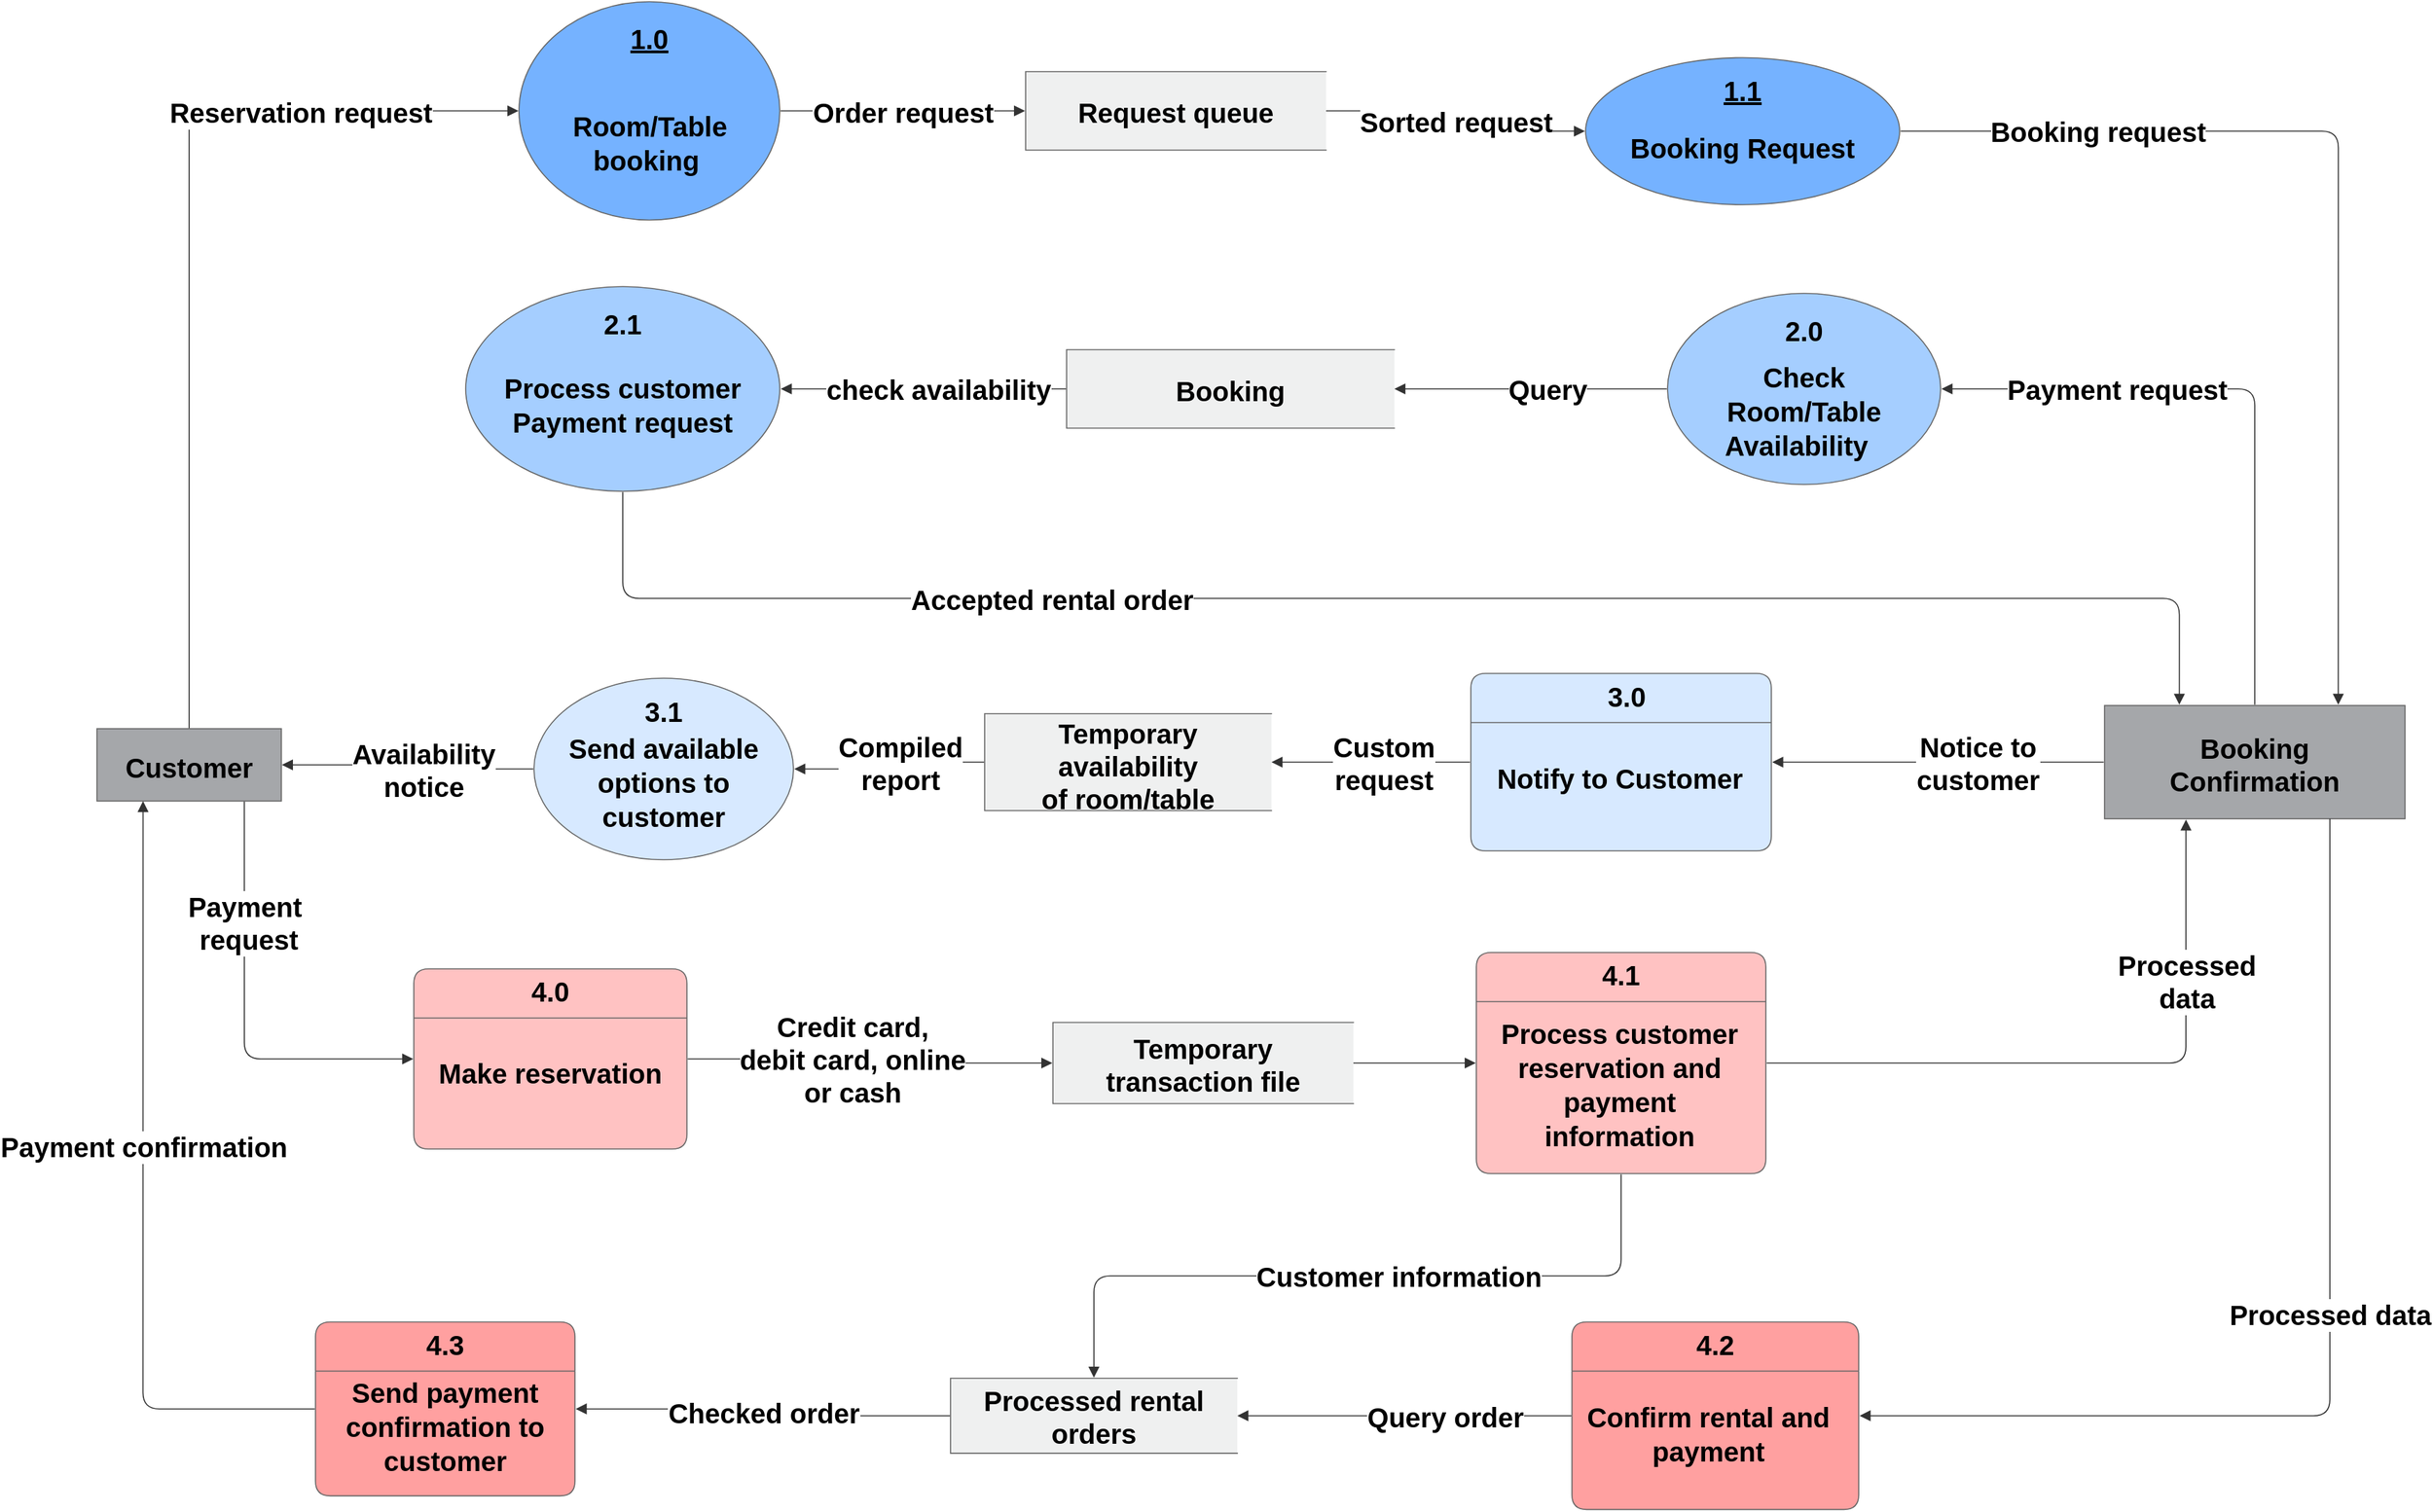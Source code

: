 <mxfile version="20.3.0" type="device"><diagram id="u5-xnlTdacWgynkgI-aZ" name="Page-1"><mxGraphModel dx="2447" dy="2086" grid="1" gridSize="10" guides="1" tooltips="1" connect="1" arrows="1" fold="1" page="1" pageScale="1" pageWidth="850" pageHeight="1100" math="0" shadow="0"><root><mxCell id="0"/><mxCell id="1" parent="0"/><UserObject label="Customer" lucidchartObjectId="elNyzAerL2sA" id="Zp5C3cPkTh6yx_DgUkik-6"><mxCell style="html=1;overflow=block;blockSpacing=1;whiteSpace=wrap;fontSize=20;fontColor=#000000;spacingLeft=8.4;spacingRight=8.4;spacingTop=2.4;spacing=3.6;strokeColor=#666666;strokeOpacity=100;fillOpacity=100;fillColor=#a5a7aa;strokeWidth=0.8;fontStyle=1" parent="1" vertex="1"><mxGeometry y="524" width="135" height="53" as="geometry"/></mxCell></UserObject><UserObject label="Booking&lt;br style=&quot;font-size: 20px;&quot;&gt;Confirmation" lucidchartObjectId="jlNyKskZGJRC" id="Zp5C3cPkTh6yx_DgUkik-7"><mxCell style="html=1;overflow=block;blockSpacing=1;whiteSpace=wrap;fontSize=20;fontColor=#000000;spacingLeft=8.4;spacingRight=8.4;spacingTop=2.4;spacing=3.6;strokeColor=#666666;strokeOpacity=100;fillOpacity=100;fillColor=#a5a7aa;strokeWidth=0.8;fontStyle=1" parent="1" vertex="1"><mxGeometry x="1470" y="507" width="220" height="83" as="geometry"/></mxCell></UserObject><UserObject label="" lucidchartObjectId="QlNy~U-7PqlH" id="Zp5C3cPkTh6yx_DgUkik-8"><mxCell style="html=1;jettySize=18;whiteSpace=wrap;fontSize=20;strokeColor=#333333;strokeOpacity=100;strokeWidth=0.8;rounded=1;arcSize=24;edgeStyle=orthogonalEdgeStyle;startArrow=none;endArrow=block;endFill=1;exitX=0.5;exitY=-0.007;exitPerimeter=0;entryX=-0.002;entryY=0.5;entryPerimeter=0;fontColor=#000000;fontStyle=1" parent="1" source="Zp5C3cPkTh6yx_DgUkik-6" target="Zp5C3cPkTh6yx_DgUkik-12" edge="1"><mxGeometry width="100" height="100" relative="1" as="geometry"><Array as="points"/></mxGeometry></mxCell></UserObject><mxCell id="Zp5C3cPkTh6yx_DgUkik-9" value="Reservation request" style="text;html=1;resizable=0;labelBackgroundColor=default;align=center;verticalAlign=middle;fontColor=#000000;fontSize=20;fontStyle=1" parent="Zp5C3cPkTh6yx_DgUkik-8" vertex="1"><mxGeometry x="0.539" relative="1" as="geometry"/></mxCell><UserObject label="" lucidchartObjectId="QlNywiJspyan" id="Zp5C3cPkTh6yx_DgUkik-10"><mxCell style="html=1;jettySize=18;whiteSpace=wrap;fontSize=20;strokeColor=#333333;strokeOpacity=100;strokeWidth=0.8;rounded=1;arcSize=24;edgeStyle=orthogonalEdgeStyle;startArrow=none;endArrow=block;endFill=1;exitX=1.003;exitY=0.5;exitPerimeter=0;entryX=-0.002;entryY=0.5;entryPerimeter=0;fontColor=#000000;fontStyle=1" parent="1" source="Zp5C3cPkTh6yx_DgUkik-12" target="Zp5C3cPkTh6yx_DgUkik-45" edge="1"><mxGeometry width="100" height="100" relative="1" as="geometry"><Array as="points"/></mxGeometry></mxCell></UserObject><mxCell id="Zp5C3cPkTh6yx_DgUkik-11" value="Order request" style="text;html=1;resizable=0;labelBackgroundColor=default;align=center;verticalAlign=middle;fontColor=#000000;fontSize=20;fontStyle=1" parent="Zp5C3cPkTh6yx_DgUkik-10" vertex="1"><mxGeometry relative="1" as="geometry"/></mxCell><mxCell id="Zp5C3cPkTh6yx_DgUkik-12" value="&lt;div style=&quot;display: flex; justify-content: center; text-align: center; align-items: baseline; font-size: 20px; line-height: 1.25; margin-left: 8.4px; margin-right: 8.4px; margin-top: -2px;&quot;&gt;&lt;span style=&quot;font-size: 20px;&quot;&gt;&lt;span style=&quot;font-size: 20px;&quot;&gt;1.0&lt;/span&gt;&lt;/span&gt;&lt;/div&gt;" style="shape=ellipse;html=1;rounded=1;arcSize=10;collapsible=0;fontStyle=5;startSize=36;whiteSpace=wrap;overflow=block;blockSpacing=1;fontSize=20;spacing=3.6;strokeColor=#666666;strokeOpacity=100;fillOpacity=100;fillColor=#75b2ff;strokeWidth=0.8;swimlaneFillColor=#75b2ff;fontColor=#000000;verticalAlign=top;spacingTop=15;" parent="1" vertex="1"><mxGeometry x="309" y="-8.75" width="191" height="160" as="geometry"/></mxCell><mxCell id="Zp5C3cPkTh6yx_DgUkik-13" value="&lt;div style=&quot;display: flex; justify-content: center; text-align: center; align-items: baseline; font-size: 20px; line-height: 1.25; margin-left: 8.4px; margin-right: 8.4px; margin-top: -2px;&quot;&gt;&lt;span style=&quot;font-size: 20px;&quot;&gt;&lt;span style=&quot;font-size: 20px;&quot;&gt;Room/Table booking&amp;nbsp;&lt;/span&gt;&lt;/span&gt;&lt;/div&gt;" style="rounded=1;arcSize=10;strokeColor=none;fillColor=none;whiteSpace=wrap;overflow=block;blockSpacing=1;html=1;fontSize=20;spacing=3.6;strokeOpacity=100;fillOpacity=100;strokeWidth=0.8;fontColor=#000000;fontStyle=1;glass=0;" parent="Zp5C3cPkTh6yx_DgUkik-12" vertex="1"><mxGeometry x="1" y="51.254" width="190" height="107.636" as="geometry"/></mxCell><UserObject label="" lucidchartObjectId="zmNyviLwa3dp" id="Zp5C3cPkTh6yx_DgUkik-14"><mxCell style="html=1;jettySize=18;whiteSpace=wrap;fontSize=20;strokeColor=#333333;strokeOpacity=100;strokeWidth=0.8;rounded=1;arcSize=24;edgeStyle=orthogonalEdgeStyle;startArrow=none;endArrow=block;endFill=1;exitX=0.5;exitY=-0.007;exitPerimeter=0;entryX=1.003;entryY=0.5;entryPerimeter=0;fontColor=#000000;fontStyle=1" parent="1" source="Zp5C3cPkTh6yx_DgUkik-7" target="Zp5C3cPkTh6yx_DgUkik-18" edge="1"><mxGeometry width="100" height="100" relative="1" as="geometry"><Array as="points"/></mxGeometry></mxCell></UserObject><mxCell id="Zp5C3cPkTh6yx_DgUkik-15" value="Payment request" style="text;html=1;resizable=0;labelBackgroundColor=default;align=center;verticalAlign=middle;fontColor=#000000;fontSize=20;fontStyle=1" parent="Zp5C3cPkTh6yx_DgUkik-14" vertex="1"><mxGeometry x="0.444" relative="1" as="geometry"/></mxCell><mxCell id="Zp5C3cPkTh6yx_DgUkik-16" value="Booking" style="html=1;overflow=block;blockSpacing=1;shape=partialRectangle;right=0;whiteSpace=wrap;fontSize=20;fontColor=#000000;spacingLeft=8.4;spacingRight=8.4;spacingTop=2.4;spacing=3.6;strokeColor=#666666;strokeOpacity=100;fillOpacity=100;fillColor=#eff0f0;strokeWidth=0.8;fontStyle=1" parent="1" vertex="1"><mxGeometry x="710" y="246.25" width="240" height="57.5" as="geometry"/></mxCell><mxCell id="Zp5C3cPkTh6yx_DgUkik-18" value="&lt;div style=&quot;display: flex; justify-content: center; text-align: center; align-items: baseline; font-size: 20px; line-height: 1.25; margin-left: 8.4px; margin-right: 8.4px; margin-top: -2px;&quot;&gt;&lt;span style=&quot;font-size: 20px;&quot;&gt;&lt;span style=&quot;font-size: 20px;&quot;&gt;2.0&lt;/span&gt;&lt;/span&gt;&lt;/div&gt;" style="shape=ellipse;html=1;rounded=1;arcSize=10;collapsible=0;fontStyle=1;startSize=36;whiteSpace=wrap;overflow=block;blockSpacing=1;fontSize=20;spacing=3.6;strokeColor=#666666;strokeOpacity=100;fillOpacity=100;fillColor=#a5ceff;strokeWidth=0.8;swimlaneFillColor=#a5ceff;fontColor=#000000;verticalAlign=top;spacingTop=15;" parent="1" vertex="1"><mxGeometry x="1150" y="205" width="200" height="140" as="geometry"/></mxCell><mxCell id="Zp5C3cPkTh6yx_DgUkik-19" value="&lt;div style=&quot;display: flex; justify-content: center; text-align: center; align-items: baseline; line-height: 1.25; margin-left: 8.4px; margin-right: 8.4px; margin-top: -2px; font-size: 20px;&quot;&gt;&lt;span style=&quot;font-size: 20px;&quot;&gt;&lt;span style=&quot;font-size: 20px;&quot;&gt;&lt;br style=&quot;font-size: 20px;&quot;&gt;&lt;/span&gt;&lt;/span&gt;&lt;span style=&quot;font-size: 20px;&quot;&gt;&lt;span style=&quot;background-color: initial; font-size: 20px;&quot;&gt;Check Room/Table Availability&amp;nbsp;&amp;nbsp;&lt;/span&gt;&lt;/span&gt;&lt;/div&gt;" style="rounded=1;arcSize=10;strokeColor=none;fillColor=none;whiteSpace=wrap;overflow=block;blockSpacing=1;html=1;fontSize=20;spacing=3.6;strokeOpacity=100;fillOpacity=100;strokeWidth=0.8;fontColor=#000000;fontStyle=1" parent="Zp5C3cPkTh6yx_DgUkik-18" vertex="1"><mxGeometry y="36" width="200" height="104" as="geometry"/></mxCell><UserObject label="" lucidchartObjectId="1mNyrL-7HivS" id="Zp5C3cPkTh6yx_DgUkik-20"><mxCell style="html=1;jettySize=18;whiteSpace=wrap;fontSize=20;strokeColor=#333333;strokeOpacity=100;strokeWidth=0.8;rounded=1;arcSize=24;edgeStyle=orthogonalEdgeStyle;startArrow=none;endArrow=block;endFill=1;exitX=-0.002;exitY=0.5;exitPerimeter=0;entryX=1.003;entryY=0.5;entryPerimeter=0;fontColor=#000000;fontStyle=1" parent="1" source="Zp5C3cPkTh6yx_DgUkik-16" target="Zp5C3cPkTh6yx_DgUkik-57" edge="1"><mxGeometry width="100" height="100" relative="1" as="geometry"><Array as="points"/></mxGeometry></mxCell></UserObject><mxCell id="Zp5C3cPkTh6yx_DgUkik-21" value="check availability" style="text;html=1;resizable=0;labelBackgroundColor=default;align=center;verticalAlign=middle;fontColor=#000000;fontSize=20;fontStyle=1" parent="Zp5C3cPkTh6yx_DgUkik-20" vertex="1"><mxGeometry x="-0.1" relative="1" as="geometry"/></mxCell><UserObject label="" lucidchartObjectId="~nNyf6Erg6Gn" id="Zp5C3cPkTh6yx_DgUkik-22"><mxCell style="html=1;jettySize=18;whiteSpace=wrap;fontSize=20;strokeColor=#333333;strokeOpacity=100;strokeWidth=0.8;rounded=1;arcSize=24;edgeStyle=orthogonalEdgeStyle;startArrow=none;endArrow=block;endFill=1;exitX=-0.003;exitY=0.5;exitPerimeter=0;entryX=1.003;entryY=0.5;entryPerimeter=0;fontColor=#000000;fontStyle=1" parent="1" source="Zp5C3cPkTh6yx_DgUkik-77" target="Zp5C3cPkTh6yx_DgUkik-6" edge="1"><mxGeometry width="100" height="100" relative="1" as="geometry"><Array as="points"/></mxGeometry></mxCell></UserObject><mxCell id="Zp5C3cPkTh6yx_DgUkik-23" value="Availability &#10;notice" style="text;html=1;resizable=0;labelBackgroundColor=default;align=center;verticalAlign=middle;fontColor=#000000;fontSize=20;fontStyle=1" parent="Zp5C3cPkTh6yx_DgUkik-22" vertex="1"><mxGeometry x="-0.132" relative="1" as="geometry"/></mxCell><UserObject label="" lucidchartObjectId="~nNys39Of.Gk" id="Zp5C3cPkTh6yx_DgUkik-24"><mxCell style="html=1;jettySize=18;whiteSpace=wrap;fontSize=20;strokeColor=#333333;strokeOpacity=100;strokeWidth=0.8;rounded=1;arcSize=24;edgeStyle=orthogonalEdgeStyle;startArrow=none;endArrow=block;endFill=1;exitX=-0.003;exitY=0.5;exitPerimeter=0;entryX=1.003;entryY=0.5;entryPerimeter=0;fontColor=#000000;fontStyle=1" parent="1" source="Zp5C3cPkTh6yx_DgUkik-7" target="Zp5C3cPkTh6yx_DgUkik-26" edge="1"><mxGeometry width="100" height="100" relative="1" as="geometry"><Array as="points"/></mxGeometry></mxCell></UserObject><mxCell id="Zp5C3cPkTh6yx_DgUkik-25" value="Notice to &#10;customer" style="text;html=1;resizable=0;labelBackgroundColor=default;align=center;verticalAlign=middle;fontColor=#000000;fontSize=20;fontStyle=1" parent="Zp5C3cPkTh6yx_DgUkik-24" vertex="1"><mxGeometry x="-0.232" relative="1" as="geometry"/></mxCell><mxCell id="Zp5C3cPkTh6yx_DgUkik-26" value="&lt;div style=&quot;display: flex; justify-content: center; text-align: center; align-items: baseline; font-size: 20px; line-height: 1.25; margin-left: 8.4px; margin-top: -2px;&quot;&gt;&lt;span style=&quot;font-size: 20px;&quot;&gt;&lt;span style=&quot;font-size: 20px;&quot;&gt;3.0&lt;/span&gt;&lt;/span&gt;&lt;/div&gt;" style="shape=swimlane;html=1;rounded=1;arcSize=10;collapsible=0;fontStyle=1;startSize=36;whiteSpace=wrap;overflow=block;blockSpacing=1;fontSize=20;spacing=0;strokeColor=#666666;strokeOpacity=100;fillOpacity=100;fillColor=#d7e9ff;strokeWidth=0.8;swimlaneFillColor=#d7e9ff;fontColor=#000000;" parent="1" vertex="1"><mxGeometry x="1006" y="483.5" width="220" height="130" as="geometry"/></mxCell><mxCell id="Zp5C3cPkTh6yx_DgUkik-27" value="&lt;div style=&quot;display: flex; justify-content: center; text-align: center; align-items: baseline; font-size: 20px; line-height: 1.25; margin-left: 8.4px; margin-top: -2px;&quot;&gt;&lt;span style=&quot;font-size: 20px;&quot;&gt;&lt;span style=&quot;font-size: 20px;&quot;&gt;Notify to Customer&lt;/span&gt;&lt;/span&gt;&lt;/div&gt;" style="rounded=1;arcSize=10;strokeColor=none;fillColor=none;whiteSpace=wrap;overflow=block;blockSpacing=1;html=1;fontSize=20;spacing=0;strokeOpacity=100;fillOpacity=100;strokeWidth=0.8;fontColor=#000000;fontStyle=1" parent="Zp5C3cPkTh6yx_DgUkik-26" vertex="1"><mxGeometry y="36" width="210" height="84" as="geometry"/></mxCell><UserObject label="" lucidchartObjectId="fqNyWv-fHCxd" id="Zp5C3cPkTh6yx_DgUkik-28"><mxCell style="html=1;jettySize=18;whiteSpace=wrap;fontSize=20;strokeColor=#333333;strokeOpacity=100;strokeWidth=0.8;rounded=1;arcSize=24;edgeStyle=orthogonalEdgeStyle;startArrow=none;endArrow=block;endFill=1;exitX=0.799;exitY=1.007;exitPerimeter=0;entryX=-0.002;entryY=0.5;entryPerimeter=0;fontColor=#000000;fontStyle=1" parent="1" source="Zp5C3cPkTh6yx_DgUkik-6" target="Zp5C3cPkTh6yx_DgUkik-35" edge="1"><mxGeometry width="100" height="100" relative="1" as="geometry"><Array as="points"/></mxGeometry></mxCell></UserObject><mxCell id="Zp5C3cPkTh6yx_DgUkik-29" value="Payment&lt;br&gt;&amp;nbsp;request" style="text;html=1;resizable=0;labelBackgroundColor=default;align=center;verticalAlign=middle;fontColor=#000000;fontSize=20;fontStyle=1" parent="Zp5C3cPkTh6yx_DgUkik-28" vertex="1"><mxGeometry x="-0.437" relative="1" as="geometry"/></mxCell><UserObject label="" lucidchartObjectId="fqNyGozc6W~s" id="Zp5C3cPkTh6yx_DgUkik-30"><mxCell style="html=1;jettySize=18;whiteSpace=wrap;fontSize=20;strokeColor=#333333;strokeOpacity=100;strokeWidth=0.8;rounded=1;arcSize=24;edgeStyle=orthogonalEdgeStyle;startArrow=none;endArrow=block;endFill=1;exitX=1.003;exitY=0.5;exitPerimeter=0;entryX=-0.002;entryY=0.5;entryPerimeter=0;fontColor=#000000;fontStyle=1" parent="1" source="Zp5C3cPkTh6yx_DgUkik-35" target="Zp5C3cPkTh6yx_DgUkik-37" edge="1"><mxGeometry width="100" height="100" relative="1" as="geometry"><Array as="points"/></mxGeometry></mxCell></UserObject><mxCell id="Zp5C3cPkTh6yx_DgUkik-31" value="Credit card, &lt;br style=&quot;font-size: 20px;&quot;&gt;debit card, online&lt;br style=&quot;font-size: 20px;&quot;&gt;or cash" style="text;html=1;resizable=0;labelBackgroundColor=default;align=center;verticalAlign=middle;fontColor=#000000;fontSize=20;fontStyle=1" parent="Zp5C3cPkTh6yx_DgUkik-30" vertex="1"><mxGeometry x="-0.106" relative="1" as="geometry"/></mxCell><UserObject label="" lucidchartObjectId="fqNy5BvZZqOi" id="Zp5C3cPkTh6yx_DgUkik-32"><mxCell style="html=1;jettySize=18;whiteSpace=wrap;fontSize=20;strokeColor=#333333;strokeOpacity=100;strokeWidth=0.8;rounded=1;arcSize=24;edgeStyle=orthogonalEdgeStyle;startArrow=none;endArrow=block;endFill=1;exitX=1;exitY=0.5;exitPerimeter=0;entryX=-0.002;entryY=0.5;entryPerimeter=0;fontColor=#000000;fontStyle=1" parent="1" source="Zp5C3cPkTh6yx_DgUkik-37" target="Zp5C3cPkTh6yx_DgUkik-39" edge="1"><mxGeometry width="100" height="100" relative="1" as="geometry"><Array as="points"/></mxGeometry></mxCell></UserObject><UserObject label="" lucidchartObjectId="fqNyyY-D2bO-" id="Zp5C3cPkTh6yx_DgUkik-33"><mxCell style="html=1;jettySize=18;whiteSpace=wrap;fontSize=20;strokeColor=#333333;strokeOpacity=100;strokeWidth=0.8;rounded=1;arcSize=24;edgeStyle=orthogonalEdgeStyle;startArrow=block;startFill=1;endArrow=none;exitX=0.5;exitY=-0.008;exitPerimeter=0;entryX=0.5;entryY=1.004;entryPerimeter=0;fontColor=#000000;fontStyle=1" parent="1" source="Zp5C3cPkTh6yx_DgUkik-63" target="Zp5C3cPkTh6yx_DgUkik-39" edge="1"><mxGeometry width="100" height="100" relative="1" as="geometry"><Array as="points"/></mxGeometry></mxCell></UserObject><mxCell id="Zp5C3cPkTh6yx_DgUkik-34" value="Customer information" style="text;html=1;resizable=0;labelBackgroundColor=default;align=center;verticalAlign=middle;fontColor=#000000;fontSize=20;fontStyle=1" parent="Zp5C3cPkTh6yx_DgUkik-33" vertex="1"><mxGeometry x="0.112" relative="1" as="geometry"/></mxCell><mxCell id="Zp5C3cPkTh6yx_DgUkik-35" value="&lt;div style=&quot;display: flex; justify-content: center; text-align: center; align-items: baseline; font-size: 20px; line-height: 1.25; margin-left: 8.4px; margin-right: 8.4px; margin-top: -2px;&quot;&gt;&lt;span style=&quot;font-size: 20px;&quot;&gt;&lt;span style=&quot;font-size: 20px;&quot;&gt;4.0&lt;/span&gt;&lt;/span&gt;&lt;/div&gt;" style="shape=swimlane;html=1;rounded=1;arcSize=10;collapsible=0;fontStyle=1;startSize=36;whiteSpace=wrap;overflow=block;blockSpacing=1;fontSize=20;spacing=3.6;strokeColor=#666666;strokeOpacity=100;fillOpacity=100;fillColor=#ffc2c2;strokeWidth=0.8;swimlaneFillColor=#ffc2c2;fontColor=#000000;" parent="1" vertex="1"><mxGeometry x="232" y="700" width="200" height="132" as="geometry"/></mxCell><mxCell id="Zp5C3cPkTh6yx_DgUkik-36" value="&lt;div style=&quot;display: flex; justify-content: center; text-align: center; align-items: baseline; font-size: 20px; line-height: 1.25; margin-left: 8.4px; margin-right: 8.4px; margin-top: -2px;&quot;&gt;&lt;span style=&quot;font-size: 20px;&quot;&gt;&lt;span style=&quot;font-size: 20px;&quot;&gt;Make reservation&lt;/span&gt;&lt;/span&gt;&lt;/div&gt;" style="rounded=1;arcSize=10;strokeColor=none;fillColor=none;whiteSpace=wrap;overflow=block;blockSpacing=1;html=1;fontSize=20;spacing=3.6;strokeOpacity=100;fillOpacity=100;strokeWidth=0.8;fontColor=#000000;fontStyle=1" parent="Zp5C3cPkTh6yx_DgUkik-35" vertex="1"><mxGeometry y="36" width="200" height="84" as="geometry"/></mxCell><mxCell id="Zp5C3cPkTh6yx_DgUkik-37" value="Temporary &lt;br style=&quot;font-size: 20px;&quot;&gt;transaction file" style="html=1;overflow=block;blockSpacing=1;shape=partialRectangle;right=0;whiteSpace=wrap;fontSize=20;fontColor=#000000;spacingLeft=8.4;spacingRight=8.4;spacingTop=2.4;spacing=3.6;strokeColor=#666666;strokeOpacity=100;fillOpacity=100;fillColor=#eff0f0;strokeWidth=0.8;fontStyle=1" parent="1" vertex="1"><mxGeometry x="700" y="739.25" width="220" height="59.5" as="geometry"/></mxCell><mxCell id="Zp5C3cPkTh6yx_DgUkik-39" value="&lt;div style=&quot;display: flex; justify-content: center; text-align: center; align-items: baseline; font-size: 20px; line-height: 1.25; margin-left: 8.4px; margin-right: 8.4px; margin-top: -2px;&quot;&gt;&lt;span style=&quot;font-size: 20px;&quot;&gt;&lt;span style=&quot;font-size: 20px;&quot;&gt;4.1&lt;/span&gt;&lt;/span&gt;&lt;/div&gt;" style="shape=swimlane;html=1;rounded=1;arcSize=10;collapsible=0;fontStyle=1;startSize=36;whiteSpace=wrap;overflow=block;blockSpacing=1;fontSize=20;spacing=0;strokeColor=#666666;strokeOpacity=100;fillOpacity=100;fillColor=#ffc2c2;strokeWidth=0.8;swimlaneFillColor=#ffc2c2;fontColor=#000000;" parent="1" vertex="1"><mxGeometry x="1010" y="688" width="212" height="162" as="geometry"/></mxCell><mxCell id="Zp5C3cPkTh6yx_DgUkik-40" value="&lt;div style=&quot;display: flex; justify-content: center; text-align: center; align-items: baseline; font-size: 20px; line-height: 1.25; margin-left: 8.4px; margin-right: 8.4px; margin-top: -2px;&quot;&gt;&lt;span style=&quot;font-size: 20px;&quot;&gt;&lt;span style=&quot;font-size: 20px;&quot;&gt;Process customer reservation and payment information&lt;/span&gt;&lt;/span&gt;&lt;/div&gt;" style="rounded=1;arcSize=10;strokeColor=none;fillColor=none;whiteSpace=wrap;overflow=block;blockSpacing=1;html=1;fontSize=20;spacing=0;strokeOpacity=100;fillOpacity=100;strokeWidth=0.8;fontColor=#000000;fontStyle=1" parent="Zp5C3cPkTh6yx_DgUkik-39" vertex="1"><mxGeometry y="36" width="210" height="124" as="geometry"/></mxCell><mxCell id="Zp5C3cPkTh6yx_DgUkik-41" value="&lt;div style=&quot;display: flex; justify-content: center; text-align: center; align-items: baseline; font-size: 20px; line-height: 1.25; margin-top: -2px;&quot;&gt;&lt;span style=&quot;font-size: 20px;&quot;&gt;&lt;span style=&quot;font-size: 20px;&quot;&gt;4.3&lt;/span&gt;&lt;/span&gt;&lt;/div&gt;" style="shape=swimlane;html=1;rounded=1;arcSize=10;collapsible=0;fontStyle=1;startSize=36;whiteSpace=wrap;overflow=block;blockSpacing=1;fontSize=20;spacing=0;strokeColor=#666666;strokeOpacity=100;fillOpacity=100;fillColor=#ffa0a0;strokeWidth=0.8;swimlaneFillColor=#ffa0a0;fontColor=#000000;" parent="1" vertex="1"><mxGeometry x="160" y="958.75" width="190" height="127.44" as="geometry"/></mxCell><mxCell id="Zp5C3cPkTh6yx_DgUkik-42" value="&lt;div style=&quot;display: flex; justify-content: center; text-align: center; align-items: baseline; font-size: 20px; line-height: 1.25; margin-top: -2px;&quot;&gt;&lt;span style=&quot;font-size: 20px;&quot;&gt;&lt;span style=&quot;font-size: 20px;&quot;&gt;Send payment confirmation to customer&lt;/span&gt;&lt;/span&gt;&lt;/div&gt;" style="rounded=1;arcSize=10;strokeColor=none;fillColor=none;whiteSpace=wrap;overflow=block;blockSpacing=1;html=1;fontSize=20;spacing=0;strokeOpacity=100;fillOpacity=100;strokeWidth=0.8;fontColor=#000000;fontStyle=1" parent="Zp5C3cPkTh6yx_DgUkik-41" vertex="1"><mxGeometry y="36" width="190" height="84" as="geometry"/></mxCell><UserObject label="" lucidchartObjectId="ZxNyJmZXt1Kq" id="Zp5C3cPkTh6yx_DgUkik-43"><mxCell style="html=1;jettySize=18;whiteSpace=wrap;fontSize=20;strokeColor=#333333;strokeOpacity=100;strokeWidth=0.8;rounded=1;arcSize=24;edgeStyle=orthogonalEdgeStyle;startArrow=none;endArrow=block;endFill=1;exitX=-0.003;exitY=0.5;exitPerimeter=0;entryX=0.25;entryY=1;entryDx=0;entryDy=0;fontColor=#000000;fontStyle=1" parent="1" source="Zp5C3cPkTh6yx_DgUkik-41" target="Zp5C3cPkTh6yx_DgUkik-6" edge="1"><mxGeometry width="100" height="100" relative="1" as="geometry"><Array as="points"/></mxGeometry></mxCell></UserObject><mxCell id="Zp5C3cPkTh6yx_DgUkik-44" value="Payment confirmation" style="text;html=1;resizable=0;labelBackgroundColor=default;align=center;verticalAlign=middle;fontColor=#000000;fontSize=20;fontStyle=1" parent="Zp5C3cPkTh6yx_DgUkik-43" vertex="1"><mxGeometry x="0.114" relative="1" as="geometry"/></mxCell><mxCell id="Zp5C3cPkTh6yx_DgUkik-45" value="Request queue" style="html=1;overflow=block;blockSpacing=1;shape=partialRectangle;right=0;whiteSpace=wrap;fontSize=20;fontColor=#000000;spacingLeft=8.4;spacingRight=8.4;spacingTop=2.4;spacing=0;strokeColor=#666666;strokeOpacity=100;fillOpacity=100;fillColor=#eff0f0;strokeWidth=0.8;fontStyle=1" parent="1" vertex="1"><mxGeometry x="680" y="42.5" width="220" height="57.5" as="geometry"/></mxCell><UserObject label="" lucidchartObjectId="6TQyl.lqo9Vk" id="Zp5C3cPkTh6yx_DgUkik-47"><mxCell style="html=1;jettySize=18;whiteSpace=wrap;fontSize=20;strokeColor=#333333;strokeOpacity=100;strokeWidth=0.8;rounded=1;arcSize=24;edgeStyle=orthogonalEdgeStyle;startArrow=none;endArrow=block;endFill=1;exitX=1;exitY=0.5;exitPerimeter=0;entryX=-0.002;entryY=0.5;entryPerimeter=0;fontColor=#000000;fontStyle=1" parent="1" source="Zp5C3cPkTh6yx_DgUkik-45" target="Zp5C3cPkTh6yx_DgUkik-49" edge="1"><mxGeometry width="100" height="100" relative="1" as="geometry"><Array as="points"/></mxGeometry></mxCell></UserObject><mxCell id="Zp5C3cPkTh6yx_DgUkik-48" value="Sorted request" style="text;html=1;resizable=0;labelBackgroundColor=default;align=center;verticalAlign=middle;fontColor=#000000;fontSize=20;fontStyle=1" parent="Zp5C3cPkTh6yx_DgUkik-47" vertex="1"><mxGeometry relative="1" as="geometry"/></mxCell><mxCell id="Zp5C3cPkTh6yx_DgUkik-49" value="&lt;div style=&quot;display: flex; justify-content: center; text-align: center; align-items: baseline; font-size: 20px; line-height: 1.25; margin-left: 8.4px; margin-right: 8.4px; margin-top: -2px;&quot;&gt;&lt;span style=&quot;font-size: 20px;&quot;&gt;&lt;span style=&quot;font-size: 20px;&quot;&gt;1.1&lt;/span&gt;&lt;/span&gt;&lt;/div&gt;" style="shape=ellipse;html=1;rounded=1;arcSize=10;collapsible=0;fontStyle=5;startSize=36;whiteSpace=wrap;overflow=block;blockSpacing=1;fontSize=20;spacing=0;strokeColor=#666666;strokeOpacity=100;fillOpacity=100;fillColor=#75b2ff;strokeWidth=0.8;swimlaneFillColor=#75b2ff;fontColor=#000000;verticalAlign=top;spacingTop=15;" parent="1" vertex="1"><mxGeometry x="1090" y="32.25" width="230" height="107.75" as="geometry"/></mxCell><mxCell id="Zp5C3cPkTh6yx_DgUkik-50" value="&lt;div style=&quot;display: flex; justify-content: center; text-align: center; align-items: baseline; line-height: 1.25; margin-left: 8.4px; margin-right: 8.4px; margin-top: -2px; font-size: 20px;&quot;&gt;&lt;font style=&quot;font-size: 20px;&quot;&gt;&lt;span style=&quot;font-size: 20px;&quot;&gt;Booking Request&lt;/span&gt;&lt;/font&gt;&lt;/div&gt;" style="rounded=1;arcSize=10;strokeColor=none;fillColor=none;whiteSpace=wrap;overflow=block;blockSpacing=1;html=1;fontSize=20;spacing=0;strokeOpacity=100;fillOpacity=100;strokeWidth=0.8;fontColor=#000000;fontStyle=1" parent="Zp5C3cPkTh6yx_DgUkik-49" vertex="1"><mxGeometry y="36" width="230" height="64" as="geometry"/></mxCell><UserObject label="" lucidchartObjectId="qWQyZwIPOPu3" id="Zp5C3cPkTh6yx_DgUkik-51"><mxCell style="html=1;jettySize=18;whiteSpace=wrap;fontSize=20;strokeColor=#333333;strokeOpacity=100;strokeWidth=0.8;rounded=1;arcSize=24;edgeStyle=orthogonalEdgeStyle;startArrow=none;endArrow=block;endFill=1;exitX=1.003;exitY=0.5;exitPerimeter=0;entryX=0.778;entryY=-0.007;entryPerimeter=0;fontColor=#000000;fontStyle=1" parent="1" source="Zp5C3cPkTh6yx_DgUkik-49" target="Zp5C3cPkTh6yx_DgUkik-7" edge="1"><mxGeometry width="100" height="100" relative="1" as="geometry"><Array as="points"/></mxGeometry></mxCell></UserObject><mxCell id="Zp5C3cPkTh6yx_DgUkik-52" value="Booking request" style="text;html=1;resizable=0;labelBackgroundColor=default;align=center;verticalAlign=middle;fontColor=#000000;fontSize=20;fontStyle=1" parent="Zp5C3cPkTh6yx_DgUkik-51" vertex="1"><mxGeometry x="-0.611" relative="1" as="geometry"/></mxCell><UserObject label="" lucidchartObjectId="~oRyE3hKi8nN" id="Zp5C3cPkTh6yx_DgUkik-53"><mxCell style="html=1;jettySize=18;whiteSpace=wrap;fontSize=20;strokeColor=#333333;strokeOpacity=100;strokeWidth=0.8;rounded=1;arcSize=24;edgeStyle=orthogonalEdgeStyle;startArrow=none;endArrow=block;endFill=1;exitX=-0.003;exitY=0.5;exitPerimeter=0;entryX=1;entryY=0.5;entryPerimeter=0;fontColor=#000000;fontStyle=1" parent="1" source="Zp5C3cPkTh6yx_DgUkik-18" target="Zp5C3cPkTh6yx_DgUkik-16" edge="1"><mxGeometry width="100" height="100" relative="1" as="geometry"><Array as="points"/></mxGeometry></mxCell></UserObject><mxCell id="Zp5C3cPkTh6yx_DgUkik-54" value="Query" style="text;html=1;resizable=0;labelBackgroundColor=default;align=center;verticalAlign=middle;fontColor=#000000;fontSize=20;fontStyle=1" parent="Zp5C3cPkTh6yx_DgUkik-53" vertex="1"><mxGeometry x="-0.118" relative="1" as="geometry"/></mxCell><UserObject label="" lucidchartObjectId="rpRyaWJo8x91" id="Zp5C3cPkTh6yx_DgUkik-55"><mxCell style="html=1;jettySize=18;whiteSpace=wrap;fontSize=20;strokeColor=#333333;strokeOpacity=100;strokeWidth=0.8;rounded=1;arcSize=24;edgeStyle=orthogonalEdgeStyle;startArrow=none;endArrow=block;endFill=1;exitX=0.5;exitY=1.004;exitPerimeter=0;entryX=0.249;entryY=-0.007;entryPerimeter=0;fontColor=#000000;fontStyle=1" parent="1" source="Zp5C3cPkTh6yx_DgUkik-57" target="Zp5C3cPkTh6yx_DgUkik-7" edge="1"><mxGeometry width="100" height="100" relative="1" as="geometry"><Array as="points"/></mxGeometry></mxCell></UserObject><mxCell id="Zp5C3cPkTh6yx_DgUkik-56" value="Accepted rental order" style="text;html=1;resizable=0;labelBackgroundColor=default;align=center;verticalAlign=middle;fontColor=#000000;fontSize=20;fontStyle=1" parent="Zp5C3cPkTh6yx_DgUkik-55" vertex="1"><mxGeometry x="-0.396" relative="1" as="geometry"/></mxCell><mxCell id="Zp5C3cPkTh6yx_DgUkik-57" value="&lt;div style=&quot;display: flex; justify-content: center; text-align: center; align-items: baseline; font-size: 20px; line-height: 1.25; margin-left: 8.4px; margin-right: 8.4px; margin-top: -2px;&quot;&gt;&lt;span style=&quot;font-size: 20px;&quot;&gt;&lt;span style=&quot;font-size: 20px;&quot;&gt;2.1&lt;/span&gt;&lt;/span&gt;&lt;/div&gt;" style="shape=ellipse;html=1;rounded=1;arcSize=10;collapsible=0;fontStyle=1;startSize=36;whiteSpace=wrap;overflow=block;blockSpacing=1;fontSize=20;spacing=3.6;strokeColor=#666666;strokeOpacity=100;fillOpacity=100;fillColor=#a5ceff;strokeWidth=0.8;swimlaneFillColor=#a5ceff;fontColor=#000000;spacingTop=15;verticalAlign=top;" parent="1" vertex="1"><mxGeometry x="270" y="200" width="230" height="150" as="geometry"/></mxCell><mxCell id="Zp5C3cPkTh6yx_DgUkik-58" value="&lt;div style=&quot;display: flex; justify-content: center; text-align: center; align-items: baseline; font-size: 20px; line-height: 1.25; margin-left: 8.4px; margin-right: 8.4px; margin-top: -2px;&quot;&gt;&lt;span style=&quot;font-size: 20px;&quot;&gt;&lt;span style=&quot;font-size: 20px;&quot;&gt;Process customer Payment request&lt;/span&gt;&lt;/span&gt;&lt;/div&gt;" style="rounded=1;arcSize=10;strokeColor=none;fillColor=none;whiteSpace=wrap;overflow=block;blockSpacing=1;html=1;fontSize=20;spacing=3.6;strokeOpacity=100;fillOpacity=100;strokeWidth=0.8;fontColor=#000000;fontStyle=1" parent="Zp5C3cPkTh6yx_DgUkik-57" vertex="1"><mxGeometry y="36" width="230" height="104" as="geometry"/></mxCell><UserObject label="" lucidchartObjectId="LDRyVbZ6zoI3" id="Zp5C3cPkTh6yx_DgUkik-59"><mxCell style="html=1;jettySize=18;whiteSpace=wrap;fontSize=20;strokeColor=#333333;strokeOpacity=100;strokeWidth=0.8;rounded=1;arcSize=24;edgeStyle=orthogonalEdgeStyle;startArrow=block;startFill=1;endArrow=none;exitX=1.003;exitY=0.5;exitPerimeter=0;entryX=-0.002;entryY=0.5;entryPerimeter=0;fontColor=#000000;fontStyle=1" parent="1" source="Zp5C3cPkTh6yx_DgUkik-77" target="Zp5C3cPkTh6yx_DgUkik-61" edge="1"><mxGeometry width="100" height="100" relative="1" as="geometry"><Array as="points"/></mxGeometry></mxCell></UserObject><mxCell id="Zp5C3cPkTh6yx_DgUkik-60" value="Compiled &#10;report" style="text;html=1;resizable=0;labelBackgroundColor=default;align=center;verticalAlign=middle;fontColor=#000000;fontSize=20;fontStyle=1" parent="Zp5C3cPkTh6yx_DgUkik-59" vertex="1"><mxGeometry x="0.143" relative="1" as="geometry"/></mxCell><mxCell id="Zp5C3cPkTh6yx_DgUkik-61" value="Temporary availability&lt;br style=&quot;font-size: 20px;&quot;&gt;of room/table" style="html=1;overflow=block;blockSpacing=1;shape=partialRectangle;right=0;whiteSpace=wrap;fontSize=20;fontColor=#000000;spacingLeft=8.4;spacingRight=8.4;spacingTop=2.4;spacing=0;strokeColor=#666666;strokeOpacity=100;fillOpacity=100;fillColor=#eff0f0;strokeWidth=0.8;fontStyle=1" parent="1" vertex="1"><mxGeometry x="650" y="513" width="210" height="71" as="geometry"/></mxCell><mxCell id="Zp5C3cPkTh6yx_DgUkik-63" value="Processed rental  orders" style="html=1;overflow=block;blockSpacing=1;shape=partialRectangle;right=0;whiteSpace=wrap;fontSize=20;fontColor=#000000;spacingLeft=8.4;spacingRight=8.4;spacingTop=2.4;spacing=0;strokeColor=#666666;strokeOpacity=100;fillOpacity=100;fillColor=#eff0f0;strokeWidth=0.8;fontStyle=1" parent="1" vertex="1"><mxGeometry x="625" y="1000.0" width="210" height="54.94" as="geometry"/></mxCell><UserObject label="" lucidchartObjectId="0ORy2qIyZ39H" id="Zp5C3cPkTh6yx_DgUkik-65"><mxCell style="html=1;jettySize=18;whiteSpace=wrap;fontSize=20;strokeColor=#333333;strokeOpacity=100;strokeWidth=0.8;rounded=1;arcSize=24;edgeStyle=orthogonalEdgeStyle;startArrow=none;endArrow=block;endFill=1;exitX=1.003;exitY=0.5;exitPerimeter=0;entryX=0.271;entryY=1.007;entryPerimeter=0;fontColor=#000000;fontStyle=1" parent="1" source="Zp5C3cPkTh6yx_DgUkik-39" target="Zp5C3cPkTh6yx_DgUkik-7" edge="1"><mxGeometry width="100" height="100" relative="1" as="geometry"><Array as="points"/></mxGeometry></mxCell></UserObject><mxCell id="Zp5C3cPkTh6yx_DgUkik-66" value="Processed&#10;data" style="text;html=1;resizable=0;labelBackgroundColor=default;align=center;verticalAlign=middle;fontColor=#000000;fontSize=20;fontStyle=1" parent="Zp5C3cPkTh6yx_DgUkik-65" vertex="1"><mxGeometry x="0.515" relative="1" as="geometry"/></mxCell><UserObject label="" lucidchartObjectId="WOTyi5qtG0Qk" id="Zp5C3cPkTh6yx_DgUkik-67"><mxCell style="html=1;jettySize=18;whiteSpace=wrap;fontSize=20;strokeColor=#333333;strokeOpacity=100;strokeWidth=0.8;rounded=1;arcSize=24;edgeStyle=orthogonalEdgeStyle;startArrow=none;endArrow=block;endFill=1;exitX=-0.002;exitY=0.5;exitPerimeter=0;entryX=1.003;entryY=0.5;entryPerimeter=0;fontColor=#000000;fontStyle=1" parent="1" source="Zp5C3cPkTh6yx_DgUkik-63" target="Zp5C3cPkTh6yx_DgUkik-41" edge="1"><mxGeometry width="100" height="100" relative="1" as="geometry"><Array as="points"/></mxGeometry></mxCell></UserObject><mxCell id="Zp5C3cPkTh6yx_DgUkik-68" value="Checked order" style="text;html=1;resizable=0;labelBackgroundColor=default;align=center;verticalAlign=middle;fontColor=#000000;fontSize=20;fontStyle=1" parent="Zp5C3cPkTh6yx_DgUkik-67" vertex="1"><mxGeometry relative="1" as="geometry"/></mxCell><mxCell id="Zp5C3cPkTh6yx_DgUkik-69" value="&lt;div style=&quot;display: flex; justify-content: center; text-align: center; align-items: baseline; font-size: 20px; line-height: 1.25; margin-left: 8.4px; margin-right: 8.4px; margin-top: -2px;&quot;&gt;&lt;span style=&quot;font-size: 20px;&quot;&gt;&lt;span style=&quot;font-size: 20px;&quot;&gt;4.2&lt;/span&gt;&lt;/span&gt;&lt;/div&gt;" style="shape=swimlane;html=1;rounded=1;arcSize=10;collapsible=0;fontStyle=1;startSize=36;whiteSpace=wrap;overflow=block;blockSpacing=1;fontSize=20;spacing=0;strokeColor=#666666;strokeOpacity=100;fillOpacity=100;fillColor=#ffa0a0;strokeWidth=0.8;swimlaneFillColor=#ffa0a0;fontColor=#000000;" parent="1" vertex="1"><mxGeometry x="1080" y="958.75" width="210" height="137.44" as="geometry"/></mxCell><mxCell id="Zp5C3cPkTh6yx_DgUkik-70" value="&lt;div style=&quot;display: flex; justify-content: center; text-align: center; align-items: baseline; font-size: 20px; line-height: 1.25; margin-left: 8.4px; margin-right: 8.4px; margin-top: -2px;&quot;&gt;&lt;span style=&quot;font-size: 20px;&quot;&gt;&lt;span style=&quot;font-size: 20px;&quot;&gt;Confirm rental and payment&lt;/span&gt;&lt;/span&gt;&lt;/div&gt;" style="rounded=1;arcSize=10;strokeColor=none;fillColor=none;whiteSpace=wrap;overflow=block;blockSpacing=1;html=1;fontSize=20;spacing=0;strokeOpacity=100;fillOpacity=100;strokeWidth=0.8;fontColor=#000000;fontStyle=1" parent="Zp5C3cPkTh6yx_DgUkik-69" vertex="1"><mxGeometry y="36" width="200" height="94" as="geometry"/></mxCell><UserObject label="" lucidchartObjectId="gSTywDnoIToo" id="Zp5C3cPkTh6yx_DgUkik-71"><mxCell style="html=1;jettySize=18;whiteSpace=wrap;fontSize=20;strokeColor=#333333;strokeOpacity=100;strokeWidth=0.8;rounded=1;arcSize=24;edgeStyle=orthogonalEdgeStyle;startArrow=none;endArrow=block;endFill=1;exitX=-0.002;exitY=0.5;exitPerimeter=0;entryX=1;entryY=0.5;entryPerimeter=0;fontColor=#000000;fontStyle=1" parent="1" source="Zp5C3cPkTh6yx_DgUkik-69" target="Zp5C3cPkTh6yx_DgUkik-63" edge="1"><mxGeometry width="100" height="100" relative="1" as="geometry"><Array as="points"/></mxGeometry></mxCell></UserObject><mxCell id="Zp5C3cPkTh6yx_DgUkik-72" value="Query order" style="text;html=1;resizable=0;labelBackgroundColor=default;align=center;verticalAlign=middle;fontColor=#000000;fontSize=20;fontStyle=1" parent="Zp5C3cPkTh6yx_DgUkik-71" vertex="1"><mxGeometry x="-0.242" relative="1" as="geometry"/></mxCell><UserObject label="" lucidchartObjectId="OYTy-7NWuAg~" id="Zp5C3cPkTh6yx_DgUkik-73"><mxCell style="html=1;jettySize=18;whiteSpace=wrap;fontSize=20;strokeColor=#333333;strokeOpacity=100;strokeWidth=0.8;rounded=1;arcSize=24;edgeStyle=orthogonalEdgeStyle;startArrow=none;endArrow=block;endFill=1;exitX=0.75;exitY=1;entryX=1.003;entryY=0.5;entryPerimeter=0;exitDx=0;exitDy=0;fontColor=#000000;fontStyle=1" parent="1" source="Zp5C3cPkTh6yx_DgUkik-7" target="Zp5C3cPkTh6yx_DgUkik-69" edge="1"><mxGeometry width="100" height="100" relative="1" as="geometry"><Array as="points"/></mxGeometry></mxCell></UserObject><mxCell id="Zp5C3cPkTh6yx_DgUkik-74" value="Processed data" style="text;html=1;resizable=0;labelBackgroundColor=default;align=center;verticalAlign=middle;fontColor=#000000;fontSize=20;fontStyle=1" parent="Zp5C3cPkTh6yx_DgUkik-73" vertex="1"><mxGeometry x="-0.072" relative="1" as="geometry"/></mxCell><UserObject label="" lucidchartObjectId="nbUywmkl8sN6" id="Zp5C3cPkTh6yx_DgUkik-75"><mxCell style="html=1;jettySize=18;whiteSpace=wrap;fontSize=20;strokeColor=#333333;strokeOpacity=100;strokeWidth=0.8;rounded=1;arcSize=0;edgeStyle=orthogonalEdgeStyle;startArrow=none;endArrow=block;endFill=1;exitX=-0.003;exitY=0.5;exitPerimeter=0;entryX=1;entryY=0.5;entryPerimeter=0;fontColor=#000000;fontStyle=1" parent="1" source="Zp5C3cPkTh6yx_DgUkik-26" target="Zp5C3cPkTh6yx_DgUkik-61" edge="1"><mxGeometry width="100" height="100" relative="1" as="geometry"><Array as="points"/></mxGeometry></mxCell></UserObject><mxCell id="Zp5C3cPkTh6yx_DgUkik-76" value="Custom &#10;request" style="text;html=1;resizable=0;labelBackgroundColor=default;align=center;verticalAlign=middle;fontColor=#000000;fontSize=20;fontStyle=1" parent="Zp5C3cPkTh6yx_DgUkik-75" vertex="1"><mxGeometry x="-0.119" relative="1" as="geometry"/></mxCell><mxCell id="Zp5C3cPkTh6yx_DgUkik-77" value="&lt;div style=&quot;display: flex; justify-content: center; text-align: center; align-items: baseline; font-size: 20px; line-height: 1.25; margin-left: 8.4px; margin-right: 8.4px; margin-top: -2px;&quot;&gt;&lt;span style=&quot;font-size: 20px;&quot;&gt;&lt;span style=&quot;font-size: 20px;&quot;&gt;3.1&lt;/span&gt;&lt;/span&gt;&lt;/div&gt;" style="shape=ellipse;html=1;rounded=1;arcSize=10;collapsible=0;fontStyle=1;startSize=36;whiteSpace=wrap;overflow=block;blockSpacing=1;fontSize=20;spacing=0;strokeColor=#666666;strokeOpacity=100;fillOpacity=100;fillColor=#d7e9ff;strokeWidth=0.8;swimlaneFillColor=#d7e9ff;fontColor=#000000;verticalAlign=top;spacingTop=15;" parent="1" vertex="1"><mxGeometry x="320" y="487" width="190" height="133" as="geometry"/></mxCell><mxCell id="Zp5C3cPkTh6yx_DgUkik-78" value="&lt;div style=&quot;display: flex; justify-content: center; text-align: center; align-items: baseline; font-size: 20px; line-height: 1.25; margin-left: 8.4px; margin-right: 8.4px; margin-top: -2px;&quot;&gt;&lt;span style=&quot;font-size: 20px;&quot;&gt;&lt;span style=&quot;font-size: 20px;&quot;&gt;Send available options to customer&lt;/span&gt;&lt;/span&gt;&lt;/div&gt;" style="rounded=1;arcSize=10;strokeColor=none;fillColor=none;whiteSpace=wrap;overflow=block;blockSpacing=1;html=1;fontSize=20;spacing=0;strokeOpacity=100;fillOpacity=100;strokeWidth=0.8;fontColor=#000000;fontStyle=1" parent="Zp5C3cPkTh6yx_DgUkik-77" vertex="1"><mxGeometry y="36" width="190" height="84" as="geometry"/></mxCell></root></mxGraphModel></diagram></mxfile>